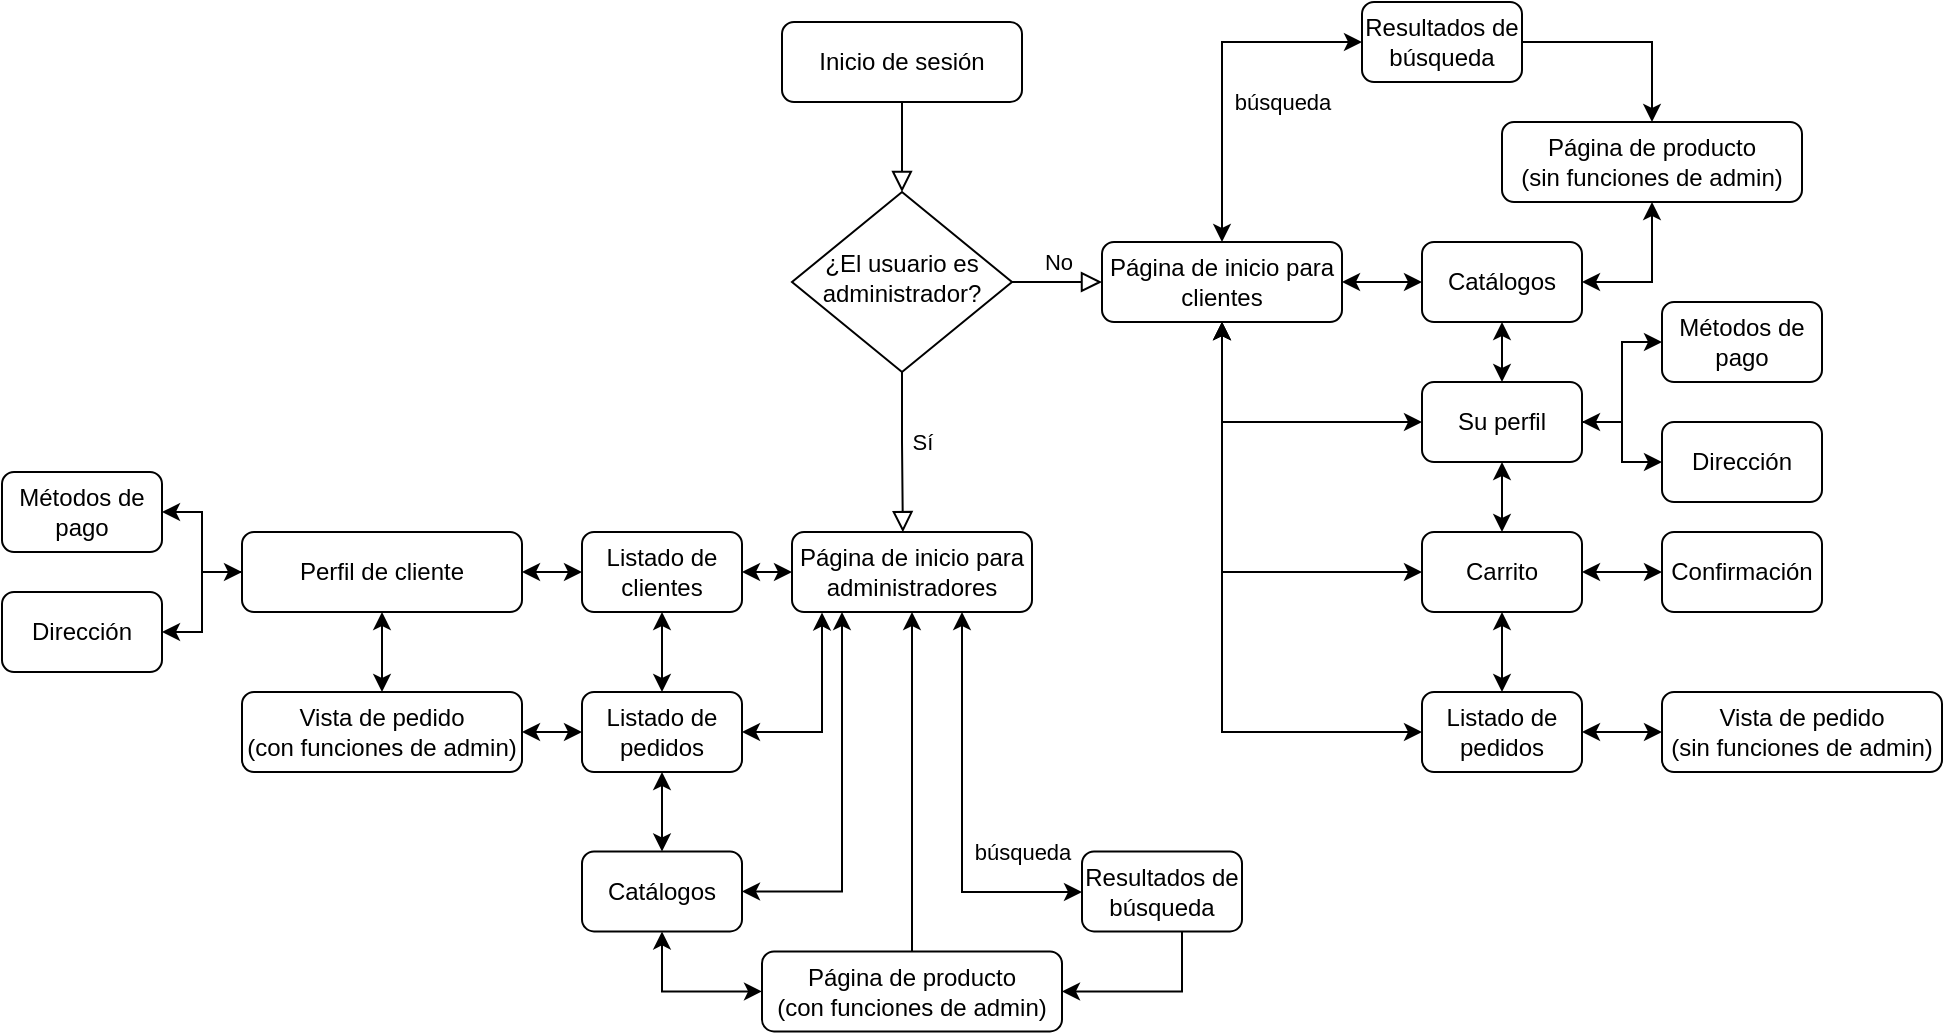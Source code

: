 <mxfile version="24.8.4">
  <diagram id="C5RBs43oDa-KdzZeNtuy" name="Page-1">
    <mxGraphModel dx="2110" dy="818" grid="1" gridSize="10" guides="1" tooltips="1" connect="1" arrows="1" fold="1" page="1" pageScale="1" pageWidth="827" pageHeight="1169" math="0" shadow="0">
      <root>
        <mxCell id="WIyWlLk6GJQsqaUBKTNV-0" />
        <mxCell id="WIyWlLk6GJQsqaUBKTNV-1" parent="WIyWlLk6GJQsqaUBKTNV-0" />
        <mxCell id="WIyWlLk6GJQsqaUBKTNV-2" value="" style="rounded=0;html=1;jettySize=auto;orthogonalLoop=1;fontSize=11;endArrow=block;endFill=0;endSize=8;strokeWidth=1;shadow=0;labelBackgroundColor=none;edgeStyle=orthogonalEdgeStyle;" parent="WIyWlLk6GJQsqaUBKTNV-1" source="WIyWlLk6GJQsqaUBKTNV-3" target="WIyWlLk6GJQsqaUBKTNV-6" edge="1">
          <mxGeometry relative="1" as="geometry" />
        </mxCell>
        <mxCell id="WIyWlLk6GJQsqaUBKTNV-3" value="Inicio de sesión" style="rounded=1;whiteSpace=wrap;html=1;fontSize=12;glass=0;strokeWidth=1;shadow=0;" parent="WIyWlLk6GJQsqaUBKTNV-1" vertex="1">
          <mxGeometry x="160" y="80" width="120" height="40" as="geometry" />
        </mxCell>
        <mxCell id="WIyWlLk6GJQsqaUBKTNV-4" value="Sí" style="rounded=0;html=1;jettySize=auto;orthogonalLoop=1;fontSize=11;endArrow=block;endFill=0;endSize=8;strokeWidth=1;shadow=0;labelBackgroundColor=none;edgeStyle=orthogonalEdgeStyle;entryX=0.462;entryY=0.002;entryDx=0;entryDy=0;entryPerimeter=0;exitX=0.5;exitY=1;exitDx=0;exitDy=0;" parent="WIyWlLk6GJQsqaUBKTNV-1" source="WIyWlLk6GJQsqaUBKTNV-6" target="WIyWlLk6GJQsqaUBKTNV-12" edge="1">
          <mxGeometry x="-0.12" y="10" relative="1" as="geometry">
            <mxPoint as="offset" />
            <mxPoint x="220" y="300" as="sourcePoint" />
            <mxPoint x="220" y="335" as="targetPoint" />
            <Array as="points">
              <mxPoint x="220" y="290" />
              <mxPoint x="220" y="290" />
            </Array>
          </mxGeometry>
        </mxCell>
        <mxCell id="WIyWlLk6GJQsqaUBKTNV-5" value="No" style="edgeStyle=orthogonalEdgeStyle;rounded=0;html=1;jettySize=auto;orthogonalLoop=1;fontSize=11;endArrow=block;endFill=0;endSize=8;strokeWidth=1;shadow=0;labelBackgroundColor=none;" parent="WIyWlLk6GJQsqaUBKTNV-1" source="WIyWlLk6GJQsqaUBKTNV-6" target="WIyWlLk6GJQsqaUBKTNV-7" edge="1">
          <mxGeometry y="10" relative="1" as="geometry">
            <mxPoint as="offset" />
          </mxGeometry>
        </mxCell>
        <mxCell id="WIyWlLk6GJQsqaUBKTNV-6" value="¿El usuario es administrador?" style="rhombus;whiteSpace=wrap;html=1;shadow=0;fontFamily=Helvetica;fontSize=12;align=center;strokeWidth=1;spacing=6;spacingTop=-4;" parent="WIyWlLk6GJQsqaUBKTNV-1" vertex="1">
          <mxGeometry x="165" y="165" width="110" height="90" as="geometry" />
        </mxCell>
        <mxCell id="VA_fwSQiowAlrkUewnLS-24" style="edgeStyle=orthogonalEdgeStyle;rounded=0;orthogonalLoop=1;jettySize=auto;html=1;entryX=0;entryY=0.5;entryDx=0;entryDy=0;startArrow=classic;startFill=1;" edge="1" parent="WIyWlLk6GJQsqaUBKTNV-1" source="WIyWlLk6GJQsqaUBKTNV-7" target="VA_fwSQiowAlrkUewnLS-27">
          <mxGeometry relative="1" as="geometry">
            <Array as="points">
              <mxPoint x="380" y="90" />
            </Array>
          </mxGeometry>
        </mxCell>
        <mxCell id="VA_fwSQiowAlrkUewnLS-25" value="búsqueda" style="edgeLabel;html=1;align=center;verticalAlign=middle;resizable=0;points=[];" vertex="1" connectable="0" parent="VA_fwSQiowAlrkUewnLS-24">
          <mxGeometry x="-0.477" y="-1" relative="1" as="geometry">
            <mxPoint x="29" y="-26" as="offset" />
          </mxGeometry>
        </mxCell>
        <mxCell id="VA_fwSQiowAlrkUewnLS-26" style="edgeStyle=orthogonalEdgeStyle;rounded=0;orthogonalLoop=1;jettySize=auto;html=1;entryX=0;entryY=0.5;entryDx=0;entryDy=0;exitX=1;exitY=0.5;exitDx=0;exitDy=0;startArrow=classic;startFill=1;" edge="1" parent="WIyWlLk6GJQsqaUBKTNV-1" source="WIyWlLk6GJQsqaUBKTNV-7" target="VA_fwSQiowAlrkUewnLS-19">
          <mxGeometry relative="1" as="geometry">
            <Array as="points">
              <mxPoint x="480" y="210" />
              <mxPoint x="480" y="210" />
            </Array>
          </mxGeometry>
        </mxCell>
        <mxCell id="VA_fwSQiowAlrkUewnLS-30" style="edgeStyle=orthogonalEdgeStyle;rounded=0;orthogonalLoop=1;jettySize=auto;html=1;entryX=0;entryY=0.5;entryDx=0;entryDy=0;startArrow=classic;startFill=1;" edge="1" parent="WIyWlLk6GJQsqaUBKTNV-1" source="WIyWlLk6GJQsqaUBKTNV-7" target="VA_fwSQiowAlrkUewnLS-29">
          <mxGeometry relative="1" as="geometry">
            <Array as="points">
              <mxPoint x="380" y="280" />
            </Array>
          </mxGeometry>
        </mxCell>
        <mxCell id="WIyWlLk6GJQsqaUBKTNV-7" value="Página de inicio para clientes" style="rounded=1;whiteSpace=wrap;html=1;fontSize=12;glass=0;strokeWidth=1;shadow=0;" parent="WIyWlLk6GJQsqaUBKTNV-1" vertex="1">
          <mxGeometry x="320" y="190" width="120" height="40" as="geometry" />
        </mxCell>
        <mxCell id="VA_fwSQiowAlrkUewnLS-2" style="edgeStyle=orthogonalEdgeStyle;rounded=0;orthogonalLoop=1;jettySize=auto;html=1;entryX=1;entryY=0.5;entryDx=0;entryDy=0;startArrow=classic;startFill=1;" edge="1" parent="WIyWlLk6GJQsqaUBKTNV-1" source="WIyWlLk6GJQsqaUBKTNV-12" target="VA_fwSQiowAlrkUewnLS-0">
          <mxGeometry relative="1" as="geometry">
            <Array as="points">
              <mxPoint x="190" y="515" />
            </Array>
          </mxGeometry>
        </mxCell>
        <mxCell id="VA_fwSQiowAlrkUewnLS-3" value="" style="edgeStyle=orthogonalEdgeStyle;rounded=0;orthogonalLoop=1;jettySize=auto;html=1;entryX=0.466;entryY=-0.014;entryDx=0;entryDy=0;entryPerimeter=0;startArrow=classic;startFill=1;exitX=0.5;exitY=1;exitDx=0;exitDy=0;" edge="1" parent="WIyWlLk6GJQsqaUBKTNV-1" source="WIyWlLk6GJQsqaUBKTNV-12">
          <mxGeometry relative="1" as="geometry">
            <mxPoint x="227.55" y="385" as="sourcePoint" />
            <mxPoint x="222.45" y="554.15" as="targetPoint" />
            <Array as="points">
              <mxPoint x="225" y="554" />
            </Array>
          </mxGeometry>
        </mxCell>
        <mxCell id="VA_fwSQiowAlrkUewnLS-12" style="edgeStyle=orthogonalEdgeStyle;rounded=0;orthogonalLoop=1;jettySize=auto;html=1;entryX=1;entryY=0.5;entryDx=0;entryDy=0;startArrow=classic;startFill=1;" edge="1" parent="WIyWlLk6GJQsqaUBKTNV-1" source="WIyWlLk6GJQsqaUBKTNV-12" target="VA_fwSQiowAlrkUewnLS-9">
          <mxGeometry relative="1" as="geometry" />
        </mxCell>
        <mxCell id="WIyWlLk6GJQsqaUBKTNV-12" value="Página de inicio para administradores" style="rounded=1;whiteSpace=wrap;html=1;fontSize=12;glass=0;strokeWidth=1;shadow=0;" parent="WIyWlLk6GJQsqaUBKTNV-1" vertex="1">
          <mxGeometry x="165" y="335" width="120" height="40" as="geometry" />
        </mxCell>
        <mxCell id="VA_fwSQiowAlrkUewnLS-4" style="edgeStyle=orthogonalEdgeStyle;rounded=0;orthogonalLoop=1;jettySize=auto;html=1;entryX=0;entryY=0.5;entryDx=0;entryDy=0;startArrow=classic;startFill=1;" edge="1" parent="WIyWlLk6GJQsqaUBKTNV-1" source="VA_fwSQiowAlrkUewnLS-0" target="VA_fwSQiowAlrkUewnLS-1">
          <mxGeometry relative="1" as="geometry">
            <Array as="points">
              <mxPoint x="100" y="564.71" />
            </Array>
          </mxGeometry>
        </mxCell>
        <mxCell id="VA_fwSQiowAlrkUewnLS-0" value="Catálogos" style="rounded=1;whiteSpace=wrap;html=1;fontSize=12;glass=0;strokeWidth=1;shadow=0;" vertex="1" parent="WIyWlLk6GJQsqaUBKTNV-1">
          <mxGeometry x="60" y="494.71" width="80" height="40" as="geometry" />
        </mxCell>
        <mxCell id="VA_fwSQiowAlrkUewnLS-1" value="&lt;div&gt;Página de producto&lt;/div&gt;&lt;div&gt;(con funciones de admin)&lt;br&gt;&lt;/div&gt;" style="rounded=1;whiteSpace=wrap;html=1;fontSize=12;glass=0;strokeWidth=1;shadow=0;" vertex="1" parent="WIyWlLk6GJQsqaUBKTNV-1">
          <mxGeometry x="150" y="544.71" width="150" height="40" as="geometry" />
        </mxCell>
        <mxCell id="VA_fwSQiowAlrkUewnLS-6" style="edgeStyle=orthogonalEdgeStyle;rounded=0;orthogonalLoop=1;jettySize=auto;html=1;entryX=1;entryY=0.5;entryDx=0;entryDy=0;startArrow=none;startFill=0;" edge="1" parent="WIyWlLk6GJQsqaUBKTNV-1" source="VA_fwSQiowAlrkUewnLS-5" target="VA_fwSQiowAlrkUewnLS-1">
          <mxGeometry relative="1" as="geometry">
            <Array as="points">
              <mxPoint x="360" y="564.71" />
            </Array>
          </mxGeometry>
        </mxCell>
        <mxCell id="VA_fwSQiowAlrkUewnLS-5" value="Resultados de búsqueda" style="rounded=1;whiteSpace=wrap;html=1;fontSize=12;glass=0;strokeWidth=1;shadow=0;" vertex="1" parent="WIyWlLk6GJQsqaUBKTNV-1">
          <mxGeometry x="310" y="494.71" width="80" height="40" as="geometry" />
        </mxCell>
        <mxCell id="VA_fwSQiowAlrkUewnLS-7" style="edgeStyle=orthogonalEdgeStyle;rounded=0;orthogonalLoop=1;jettySize=auto;html=1;entryX=0;entryY=0.5;entryDx=0;entryDy=0;startArrow=classic;startFill=1;" edge="1" parent="WIyWlLk6GJQsqaUBKTNV-1" source="WIyWlLk6GJQsqaUBKTNV-12" target="VA_fwSQiowAlrkUewnLS-5">
          <mxGeometry relative="1" as="geometry">
            <mxPoint x="310" y="455" as="targetPoint" />
            <Array as="points">
              <mxPoint x="250" y="515" />
              <mxPoint x="310" y="515" />
            </Array>
          </mxGeometry>
        </mxCell>
        <mxCell id="VA_fwSQiowAlrkUewnLS-8" value="búsqueda" style="edgeLabel;html=1;align=center;verticalAlign=middle;resizable=0;points=[];" vertex="1" connectable="0" parent="VA_fwSQiowAlrkUewnLS-7">
          <mxGeometry x="-0.223" relative="1" as="geometry">
            <mxPoint x="30" y="42" as="offset" />
          </mxGeometry>
        </mxCell>
        <mxCell id="VA_fwSQiowAlrkUewnLS-14" style="edgeStyle=orthogonalEdgeStyle;rounded=0;orthogonalLoop=1;jettySize=auto;html=1;entryX=1;entryY=0.5;entryDx=0;entryDy=0;startArrow=classic;startFill=1;" edge="1" parent="WIyWlLk6GJQsqaUBKTNV-1" source="VA_fwSQiowAlrkUewnLS-9" target="VA_fwSQiowAlrkUewnLS-13">
          <mxGeometry relative="1" as="geometry" />
        </mxCell>
        <mxCell id="VA_fwSQiowAlrkUewnLS-58" style="edgeStyle=orthogonalEdgeStyle;rounded=0;orthogonalLoop=1;jettySize=auto;html=1;entryX=0.5;entryY=0;entryDx=0;entryDy=0;startArrow=classic;startFill=1;" edge="1" parent="WIyWlLk6GJQsqaUBKTNV-1" source="VA_fwSQiowAlrkUewnLS-9" target="VA_fwSQiowAlrkUewnLS-10">
          <mxGeometry relative="1" as="geometry" />
        </mxCell>
        <mxCell id="VA_fwSQiowAlrkUewnLS-9" value="Listado de clientes" style="rounded=1;whiteSpace=wrap;html=1;fontSize=12;glass=0;strokeWidth=1;shadow=0;" vertex="1" parent="WIyWlLk6GJQsqaUBKTNV-1">
          <mxGeometry x="60" y="335" width="80" height="40" as="geometry" />
        </mxCell>
        <mxCell id="VA_fwSQiowAlrkUewnLS-16" style="edgeStyle=orthogonalEdgeStyle;rounded=0;orthogonalLoop=1;jettySize=auto;html=1;entryX=1;entryY=0.5;entryDx=0;entryDy=0;startArrow=classic;startFill=1;" edge="1" parent="WIyWlLk6GJQsqaUBKTNV-1" source="VA_fwSQiowAlrkUewnLS-10" target="VA_fwSQiowAlrkUewnLS-15">
          <mxGeometry relative="1" as="geometry" />
        </mxCell>
        <mxCell id="VA_fwSQiowAlrkUewnLS-59" style="edgeStyle=orthogonalEdgeStyle;rounded=0;orthogonalLoop=1;jettySize=auto;html=1;entryX=0.5;entryY=0;entryDx=0;entryDy=0;startArrow=classic;startFill=1;" edge="1" parent="WIyWlLk6GJQsqaUBKTNV-1" source="VA_fwSQiowAlrkUewnLS-10" target="VA_fwSQiowAlrkUewnLS-0">
          <mxGeometry relative="1" as="geometry" />
        </mxCell>
        <mxCell id="VA_fwSQiowAlrkUewnLS-10" value="Listado de pedidos" style="rounded=1;whiteSpace=wrap;html=1;fontSize=12;glass=0;strokeWidth=1;shadow=0;" vertex="1" parent="WIyWlLk6GJQsqaUBKTNV-1">
          <mxGeometry x="60" y="415" width="80" height="40" as="geometry" />
        </mxCell>
        <mxCell id="VA_fwSQiowAlrkUewnLS-11" style="edgeStyle=orthogonalEdgeStyle;rounded=0;orthogonalLoop=1;jettySize=auto;html=1;entryX=1;entryY=0.5;entryDx=0;entryDy=0;exitX=0.125;exitY=1.005;exitDx=0;exitDy=0;exitPerimeter=0;startArrow=classic;startFill=1;" edge="1" parent="WIyWlLk6GJQsqaUBKTNV-1" source="WIyWlLk6GJQsqaUBKTNV-12" target="VA_fwSQiowAlrkUewnLS-10">
          <mxGeometry relative="1" as="geometry">
            <mxPoint x="180" y="385" as="sourcePoint" />
            <Array as="points">
              <mxPoint x="180" y="435" />
            </Array>
          </mxGeometry>
        </mxCell>
        <mxCell id="VA_fwSQiowAlrkUewnLS-38" style="edgeStyle=orthogonalEdgeStyle;rounded=0;orthogonalLoop=1;jettySize=auto;html=1;entryX=1;entryY=0.5;entryDx=0;entryDy=0;" edge="1" parent="WIyWlLk6GJQsqaUBKTNV-1" source="VA_fwSQiowAlrkUewnLS-13" target="VA_fwSQiowAlrkUewnLS-36">
          <mxGeometry relative="1" as="geometry" />
        </mxCell>
        <mxCell id="VA_fwSQiowAlrkUewnLS-39" style="edgeStyle=orthogonalEdgeStyle;rounded=0;orthogonalLoop=1;jettySize=auto;html=1;entryX=1;entryY=0.5;entryDx=0;entryDy=0;startArrow=classic;startFill=1;" edge="1" parent="WIyWlLk6GJQsqaUBKTNV-1" source="VA_fwSQiowAlrkUewnLS-13" target="VA_fwSQiowAlrkUewnLS-37">
          <mxGeometry relative="1" as="geometry" />
        </mxCell>
        <mxCell id="VA_fwSQiowAlrkUewnLS-56" style="edgeStyle=orthogonalEdgeStyle;rounded=0;orthogonalLoop=1;jettySize=auto;html=1;entryX=0.5;entryY=0;entryDx=0;entryDy=0;startArrow=classic;startFill=1;" edge="1" parent="WIyWlLk6GJQsqaUBKTNV-1" source="VA_fwSQiowAlrkUewnLS-13" target="VA_fwSQiowAlrkUewnLS-15">
          <mxGeometry relative="1" as="geometry" />
        </mxCell>
        <mxCell id="VA_fwSQiowAlrkUewnLS-13" value="&lt;div&gt;Perfil de cliente&lt;/div&gt;" style="rounded=1;whiteSpace=wrap;html=1;fontSize=12;glass=0;strokeWidth=1;shadow=0;" vertex="1" parent="WIyWlLk6GJQsqaUBKTNV-1">
          <mxGeometry x="-110" y="335" width="140" height="40" as="geometry" />
        </mxCell>
        <mxCell id="VA_fwSQiowAlrkUewnLS-15" value="Vista de pedido&lt;br&gt;&lt;div&gt;(con funciones de admin)&lt;/div&gt;" style="rounded=1;whiteSpace=wrap;html=1;fontSize=12;glass=0;strokeWidth=1;shadow=0;" vertex="1" parent="WIyWlLk6GJQsqaUBKTNV-1">
          <mxGeometry x="-110" y="415" width="140" height="40" as="geometry" />
        </mxCell>
        <mxCell id="VA_fwSQiowAlrkUewnLS-18" style="edgeStyle=orthogonalEdgeStyle;rounded=0;orthogonalLoop=1;jettySize=auto;html=1;entryX=0.5;entryY=1;entryDx=0;entryDy=0;exitX=1;exitY=0.5;exitDx=0;exitDy=0;startArrow=classic;startFill=1;" edge="1" parent="WIyWlLk6GJQsqaUBKTNV-1" source="VA_fwSQiowAlrkUewnLS-19" target="VA_fwSQiowAlrkUewnLS-20">
          <mxGeometry relative="1" as="geometry">
            <Array as="points">
              <mxPoint x="595" y="210" />
            </Array>
          </mxGeometry>
        </mxCell>
        <mxCell id="VA_fwSQiowAlrkUewnLS-19" value="Catálogos" style="rounded=1;whiteSpace=wrap;html=1;fontSize=12;glass=0;strokeWidth=1;shadow=0;" vertex="1" parent="WIyWlLk6GJQsqaUBKTNV-1">
          <mxGeometry x="480" y="190.0" width="80" height="40" as="geometry" />
        </mxCell>
        <mxCell id="VA_fwSQiowAlrkUewnLS-20" value="&lt;div&gt;Página de producto&lt;/div&gt;&lt;div&gt;(sin funciones de admin)&lt;br&gt;&lt;/div&gt;" style="rounded=1;whiteSpace=wrap;html=1;fontSize=12;glass=0;strokeWidth=1;shadow=0;" vertex="1" parent="WIyWlLk6GJQsqaUBKTNV-1">
          <mxGeometry x="520" y="130.0" width="150" height="40" as="geometry" />
        </mxCell>
        <mxCell id="VA_fwSQiowAlrkUewnLS-21" style="edgeStyle=orthogonalEdgeStyle;rounded=0;orthogonalLoop=1;jettySize=auto;html=1;entryX=0.5;entryY=0;entryDx=0;entryDy=0;exitX=1;exitY=0.5;exitDx=0;exitDy=0;startArrow=none;startFill=0;" edge="1" parent="WIyWlLk6GJQsqaUBKTNV-1" source="VA_fwSQiowAlrkUewnLS-22" target="VA_fwSQiowAlrkUewnLS-20">
          <mxGeometry relative="1" as="geometry">
            <Array as="points">
              <mxPoint x="595" y="90" />
            </Array>
            <mxPoint x="531" y="100" as="sourcePoint" />
            <mxPoint x="600" y="120" as="targetPoint" />
          </mxGeometry>
        </mxCell>
        <mxCell id="VA_fwSQiowAlrkUewnLS-22" value="Resultados de búsqueda" style="rounded=1;whiteSpace=wrap;html=1;fontSize=12;glass=0;strokeWidth=1;shadow=0;" vertex="1" parent="WIyWlLk6GJQsqaUBKTNV-1">
          <mxGeometry x="450" y="70.0" width="80" height="40" as="geometry" />
        </mxCell>
        <mxCell id="VA_fwSQiowAlrkUewnLS-27" value="&amp;nbsp;" style="text;whiteSpace=wrap;html=1;" vertex="1" parent="WIyWlLk6GJQsqaUBKTNV-1">
          <mxGeometry x="450" y="70" width="40" height="40" as="geometry" />
        </mxCell>
        <mxCell id="VA_fwSQiowAlrkUewnLS-33" style="edgeStyle=orthogonalEdgeStyle;rounded=0;orthogonalLoop=1;jettySize=auto;html=1;entryX=0;entryY=0.5;entryDx=0;entryDy=0;startArrow=classic;startFill=1;" edge="1" parent="WIyWlLk6GJQsqaUBKTNV-1" source="VA_fwSQiowAlrkUewnLS-29" target="VA_fwSQiowAlrkUewnLS-31">
          <mxGeometry relative="1" as="geometry" />
        </mxCell>
        <mxCell id="VA_fwSQiowAlrkUewnLS-34" style="edgeStyle=orthogonalEdgeStyle;rounded=0;orthogonalLoop=1;jettySize=auto;html=1;entryX=0;entryY=0.5;entryDx=0;entryDy=0;" edge="1" parent="WIyWlLk6GJQsqaUBKTNV-1" source="VA_fwSQiowAlrkUewnLS-29" target="VA_fwSQiowAlrkUewnLS-32">
          <mxGeometry relative="1" as="geometry" />
        </mxCell>
        <mxCell id="VA_fwSQiowAlrkUewnLS-52" style="edgeStyle=orthogonalEdgeStyle;rounded=0;orthogonalLoop=1;jettySize=auto;html=1;entryX=0.5;entryY=1;entryDx=0;entryDy=0;startArrow=classic;startFill=1;" edge="1" parent="WIyWlLk6GJQsqaUBKTNV-1" source="VA_fwSQiowAlrkUewnLS-29" target="VA_fwSQiowAlrkUewnLS-19">
          <mxGeometry relative="1" as="geometry" />
        </mxCell>
        <mxCell id="VA_fwSQiowAlrkUewnLS-53" style="edgeStyle=orthogonalEdgeStyle;rounded=0;orthogonalLoop=1;jettySize=auto;html=1;entryX=0.5;entryY=0;entryDx=0;entryDy=0;startArrow=classic;startFill=1;" edge="1" parent="WIyWlLk6GJQsqaUBKTNV-1" source="VA_fwSQiowAlrkUewnLS-29" target="VA_fwSQiowAlrkUewnLS-41">
          <mxGeometry relative="1" as="geometry" />
        </mxCell>
        <mxCell id="VA_fwSQiowAlrkUewnLS-29" value="Su perfil" style="rounded=1;whiteSpace=wrap;html=1;fontSize=12;glass=0;strokeWidth=1;shadow=0;" vertex="1" parent="WIyWlLk6GJQsqaUBKTNV-1">
          <mxGeometry x="480" y="260" width="80" height="40" as="geometry" />
        </mxCell>
        <mxCell id="VA_fwSQiowAlrkUewnLS-31" value="Métodos de pago" style="rounded=1;whiteSpace=wrap;html=1;fontSize=12;glass=0;strokeWidth=1;shadow=0;" vertex="1" parent="WIyWlLk6GJQsqaUBKTNV-1">
          <mxGeometry x="600" y="220" width="80" height="40" as="geometry" />
        </mxCell>
        <mxCell id="VA_fwSQiowAlrkUewnLS-32" value="Dirección" style="rounded=1;whiteSpace=wrap;html=1;fontSize=12;glass=0;strokeWidth=1;shadow=0;" vertex="1" parent="WIyWlLk6GJQsqaUBKTNV-1">
          <mxGeometry x="600" y="280" width="80" height="40" as="geometry" />
        </mxCell>
        <mxCell id="VA_fwSQiowAlrkUewnLS-36" value="Métodos de pago" style="rounded=1;whiteSpace=wrap;html=1;fontSize=12;glass=0;strokeWidth=1;shadow=0;" vertex="1" parent="WIyWlLk6GJQsqaUBKTNV-1">
          <mxGeometry x="-230" y="305" width="80" height="40" as="geometry" />
        </mxCell>
        <mxCell id="VA_fwSQiowAlrkUewnLS-37" value="Dirección" style="rounded=1;whiteSpace=wrap;html=1;fontSize=12;glass=0;strokeWidth=1;shadow=0;" vertex="1" parent="WIyWlLk6GJQsqaUBKTNV-1">
          <mxGeometry x="-230" y="365" width="80" height="40" as="geometry" />
        </mxCell>
        <mxCell id="VA_fwSQiowAlrkUewnLS-49" style="edgeStyle=orthogonalEdgeStyle;rounded=0;orthogonalLoop=1;jettySize=auto;html=1;entryX=0;entryY=0.5;entryDx=0;entryDy=0;startArrow=classic;startFill=1;" edge="1" parent="WIyWlLk6GJQsqaUBKTNV-1" source="VA_fwSQiowAlrkUewnLS-41" target="VA_fwSQiowAlrkUewnLS-42">
          <mxGeometry relative="1" as="geometry" />
        </mxCell>
        <mxCell id="VA_fwSQiowAlrkUewnLS-50" style="edgeStyle=orthogonalEdgeStyle;rounded=0;orthogonalLoop=1;jettySize=auto;html=1;entryX=0.5;entryY=1;entryDx=0;entryDy=0;startArrow=classic;startFill=1;" edge="1" parent="WIyWlLk6GJQsqaUBKTNV-1" source="VA_fwSQiowAlrkUewnLS-41" target="WIyWlLk6GJQsqaUBKTNV-7">
          <mxGeometry relative="1" as="geometry" />
        </mxCell>
        <mxCell id="VA_fwSQiowAlrkUewnLS-54" style="edgeStyle=orthogonalEdgeStyle;rounded=0;orthogonalLoop=1;jettySize=auto;html=1;entryX=0.5;entryY=0;entryDx=0;entryDy=0;startArrow=classic;startFill=1;" edge="1" parent="WIyWlLk6GJQsqaUBKTNV-1" source="VA_fwSQiowAlrkUewnLS-41" target="VA_fwSQiowAlrkUewnLS-46">
          <mxGeometry relative="1" as="geometry" />
        </mxCell>
        <mxCell id="VA_fwSQiowAlrkUewnLS-41" value="Carrito" style="rounded=1;whiteSpace=wrap;html=1;fontSize=12;glass=0;strokeWidth=1;shadow=0;" vertex="1" parent="WIyWlLk6GJQsqaUBKTNV-1">
          <mxGeometry x="480" y="335" width="80" height="40" as="geometry" />
        </mxCell>
        <mxCell id="VA_fwSQiowAlrkUewnLS-42" value="Confirmación" style="rounded=1;whiteSpace=wrap;html=1;fontSize=12;glass=0;strokeWidth=1;shadow=0;" vertex="1" parent="WIyWlLk6GJQsqaUBKTNV-1">
          <mxGeometry x="600" y="335" width="80" height="40" as="geometry" />
        </mxCell>
        <mxCell id="VA_fwSQiowAlrkUewnLS-45" value="Vista de pedido&lt;br&gt;&lt;div&gt;(sin funciones de admin)&lt;/div&gt;" style="rounded=1;whiteSpace=wrap;html=1;fontSize=12;glass=0;strokeWidth=1;shadow=0;" vertex="1" parent="WIyWlLk6GJQsqaUBKTNV-1">
          <mxGeometry x="600" y="415" width="140" height="40" as="geometry" />
        </mxCell>
        <mxCell id="VA_fwSQiowAlrkUewnLS-47" style="edgeStyle=orthogonalEdgeStyle;rounded=0;orthogonalLoop=1;jettySize=auto;html=1;entryX=0;entryY=0.5;entryDx=0;entryDy=0;startArrow=classic;startFill=1;" edge="1" parent="WIyWlLk6GJQsqaUBKTNV-1" source="VA_fwSQiowAlrkUewnLS-46" target="VA_fwSQiowAlrkUewnLS-45">
          <mxGeometry relative="1" as="geometry" />
        </mxCell>
        <mxCell id="VA_fwSQiowAlrkUewnLS-51" style="edgeStyle=orthogonalEdgeStyle;rounded=0;orthogonalLoop=1;jettySize=auto;html=1;entryX=0.5;entryY=1;entryDx=0;entryDy=0;startArrow=classic;startFill=1;" edge="1" parent="WIyWlLk6GJQsqaUBKTNV-1" source="VA_fwSQiowAlrkUewnLS-46" target="WIyWlLk6GJQsqaUBKTNV-7">
          <mxGeometry relative="1" as="geometry" />
        </mxCell>
        <mxCell id="VA_fwSQiowAlrkUewnLS-46" value="Listado de pedidos" style="rounded=1;whiteSpace=wrap;html=1;fontSize=12;glass=0;strokeWidth=1;shadow=0;" vertex="1" parent="WIyWlLk6GJQsqaUBKTNV-1">
          <mxGeometry x="480" y="415" width="80" height="40" as="geometry" />
        </mxCell>
      </root>
    </mxGraphModel>
  </diagram>
</mxfile>
